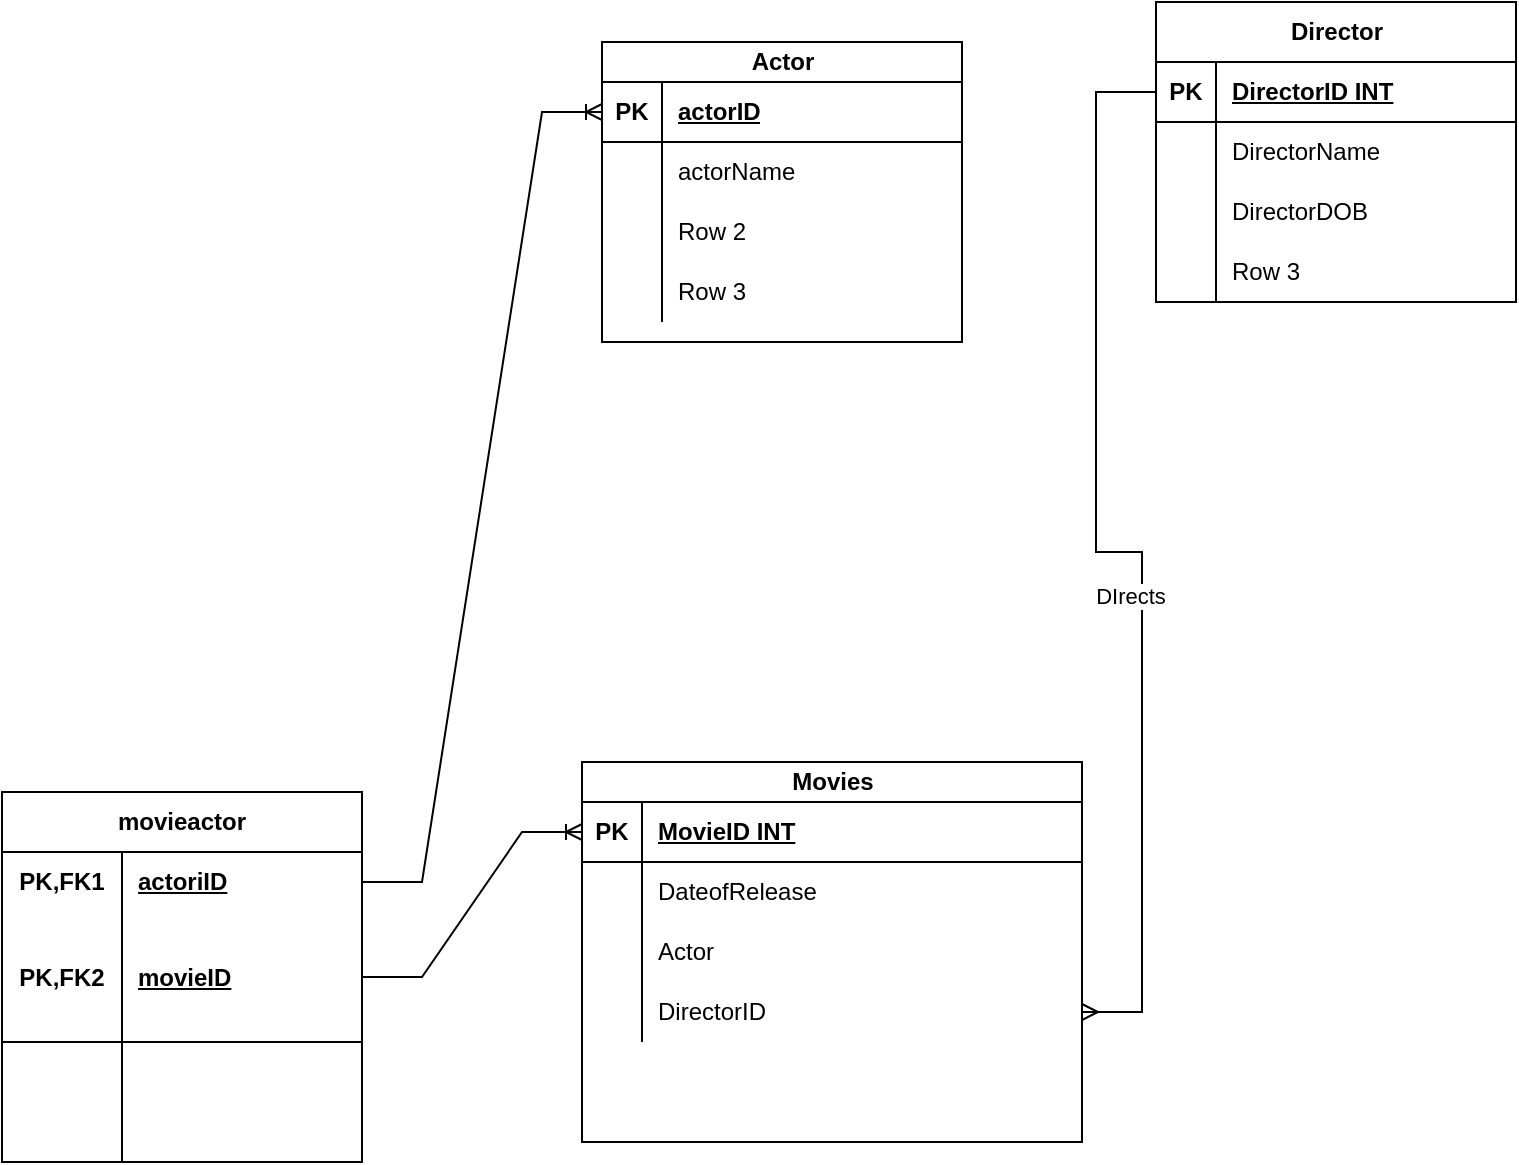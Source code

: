<mxfile version="22.0.2" type="onedrive" pages="2">
  <diagram name="Ex1: Movies, Actors" id="4TbIq9I60b2NFZdS96CP">
    <mxGraphModel grid="1" page="1" gridSize="10" guides="1" tooltips="1" connect="1" arrows="1" fold="1" pageScale="1" pageWidth="827" pageHeight="1169" math="0" shadow="0">
      <root>
        <mxCell id="0" />
        <mxCell id="1" parent="0" />
        <mxCell id="1Q9ODTgJvF1-r6XxjzhH-5" value="Movies" style="shape=table;startSize=20;container=1;collapsible=1;childLayout=tableLayout;fixedRows=1;rowLines=0;fontStyle=1;align=center;resizeLast=1;html=1;" vertex="1" parent="1">
          <mxGeometry x="360" y="460" width="250" height="190" as="geometry" />
        </mxCell>
        <mxCell id="1Q9ODTgJvF1-r6XxjzhH-6" value="" style="shape=tableRow;horizontal=0;startSize=0;swimlaneHead=0;swimlaneBody=0;fillColor=none;collapsible=0;dropTarget=0;points=[[0,0.5],[1,0.5]];portConstraint=eastwest;top=0;left=0;right=0;bottom=1;" vertex="1" parent="1Q9ODTgJvF1-r6XxjzhH-5">
          <mxGeometry y="20" width="250" height="30" as="geometry" />
        </mxCell>
        <mxCell id="1Q9ODTgJvF1-r6XxjzhH-7" value="PK" style="shape=partialRectangle;connectable=0;fillColor=none;top=0;left=0;bottom=0;right=0;fontStyle=1;overflow=hidden;whiteSpace=wrap;html=1;" vertex="1" parent="1Q9ODTgJvF1-r6XxjzhH-6">
          <mxGeometry width="30" height="30" as="geometry">
            <mxRectangle width="30" height="30" as="alternateBounds" />
          </mxGeometry>
        </mxCell>
        <mxCell id="1Q9ODTgJvF1-r6XxjzhH-8" value="MovieID INT" style="shape=partialRectangle;connectable=0;fillColor=none;top=0;left=0;bottom=0;right=0;align=left;spacingLeft=6;fontStyle=5;overflow=hidden;whiteSpace=wrap;html=1;" vertex="1" parent="1Q9ODTgJvF1-r6XxjzhH-6">
          <mxGeometry x="30" width="220" height="30" as="geometry">
            <mxRectangle width="220" height="30" as="alternateBounds" />
          </mxGeometry>
        </mxCell>
        <mxCell id="1Q9ODTgJvF1-r6XxjzhH-9" value="" style="shape=tableRow;horizontal=0;startSize=0;swimlaneHead=0;swimlaneBody=0;fillColor=none;collapsible=0;dropTarget=0;points=[[0,0.5],[1,0.5]];portConstraint=eastwest;top=0;left=0;right=0;bottom=0;" vertex="1" parent="1Q9ODTgJvF1-r6XxjzhH-5">
          <mxGeometry y="50" width="250" height="30" as="geometry" />
        </mxCell>
        <mxCell id="1Q9ODTgJvF1-r6XxjzhH-10" value="" style="shape=partialRectangle;connectable=0;fillColor=none;top=0;left=0;bottom=0;right=0;editable=1;overflow=hidden;whiteSpace=wrap;html=1;" vertex="1" parent="1Q9ODTgJvF1-r6XxjzhH-9">
          <mxGeometry width="30" height="30" as="geometry">
            <mxRectangle width="30" height="30" as="alternateBounds" />
          </mxGeometry>
        </mxCell>
        <mxCell id="1Q9ODTgJvF1-r6XxjzhH-11" value="DateofRelease" style="shape=partialRectangle;connectable=0;fillColor=none;top=0;left=0;bottom=0;right=0;align=left;spacingLeft=6;overflow=hidden;whiteSpace=wrap;html=1;" vertex="1" parent="1Q9ODTgJvF1-r6XxjzhH-9">
          <mxGeometry x="30" width="220" height="30" as="geometry">
            <mxRectangle width="220" height="30" as="alternateBounds" />
          </mxGeometry>
        </mxCell>
        <mxCell id="1Q9ODTgJvF1-r6XxjzhH-12" value="" style="shape=tableRow;horizontal=0;startSize=0;swimlaneHead=0;swimlaneBody=0;fillColor=none;collapsible=0;dropTarget=0;points=[[0,0.5],[1,0.5]];portConstraint=eastwest;top=0;left=0;right=0;bottom=0;" vertex="1" parent="1Q9ODTgJvF1-r6XxjzhH-5">
          <mxGeometry y="80" width="250" height="30" as="geometry" />
        </mxCell>
        <mxCell id="1Q9ODTgJvF1-r6XxjzhH-13" value="" style="shape=partialRectangle;connectable=0;fillColor=none;top=0;left=0;bottom=0;right=0;editable=1;overflow=hidden;whiteSpace=wrap;html=1;" vertex="1" parent="1Q9ODTgJvF1-r6XxjzhH-12">
          <mxGeometry width="30" height="30" as="geometry">
            <mxRectangle width="30" height="30" as="alternateBounds" />
          </mxGeometry>
        </mxCell>
        <mxCell id="1Q9ODTgJvF1-r6XxjzhH-14" value="Actor" style="shape=partialRectangle;connectable=0;fillColor=none;top=0;left=0;bottom=0;right=0;align=left;spacingLeft=6;overflow=hidden;whiteSpace=wrap;html=1;" vertex="1" parent="1Q9ODTgJvF1-r6XxjzhH-12">
          <mxGeometry x="30" width="220" height="30" as="geometry">
            <mxRectangle width="220" height="30" as="alternateBounds" />
          </mxGeometry>
        </mxCell>
        <mxCell id="1Q9ODTgJvF1-r6XxjzhH-15" value="" style="shape=tableRow;horizontal=0;startSize=0;swimlaneHead=0;swimlaneBody=0;fillColor=none;collapsible=0;dropTarget=0;points=[[0,0.5],[1,0.5]];portConstraint=eastwest;top=0;left=0;right=0;bottom=0;" vertex="1" parent="1Q9ODTgJvF1-r6XxjzhH-5">
          <mxGeometry y="110" width="250" height="30" as="geometry" />
        </mxCell>
        <mxCell id="1Q9ODTgJvF1-r6XxjzhH-16" value="" style="shape=partialRectangle;connectable=0;fillColor=none;top=0;left=0;bottom=0;right=0;editable=1;overflow=hidden;whiteSpace=wrap;html=1;" vertex="1" parent="1Q9ODTgJvF1-r6XxjzhH-15">
          <mxGeometry width="30" height="30" as="geometry">
            <mxRectangle width="30" height="30" as="alternateBounds" />
          </mxGeometry>
        </mxCell>
        <mxCell id="1Q9ODTgJvF1-r6XxjzhH-17" value="DirectorID&lt;br&gt;" style="shape=partialRectangle;connectable=0;fillColor=none;top=0;left=0;bottom=0;right=0;align=left;spacingLeft=6;overflow=hidden;whiteSpace=wrap;html=1;" vertex="1" parent="1Q9ODTgJvF1-r6XxjzhH-15">
          <mxGeometry x="30" width="220" height="30" as="geometry">
            <mxRectangle width="220" height="30" as="alternateBounds" />
          </mxGeometry>
        </mxCell>
        <mxCell id="1Q9ODTgJvF1-r6XxjzhH-18" value="Director" style="shape=table;startSize=30;container=1;collapsible=1;childLayout=tableLayout;fixedRows=1;rowLines=0;fontStyle=1;align=center;resizeLast=1;html=1;" vertex="1" parent="1">
          <mxGeometry x="647" y="80" width="180" height="150" as="geometry" />
        </mxCell>
        <mxCell id="1Q9ODTgJvF1-r6XxjzhH-19" value="" style="shape=tableRow;horizontal=0;startSize=0;swimlaneHead=0;swimlaneBody=0;fillColor=none;collapsible=0;dropTarget=0;points=[[0,0.5],[1,0.5]];portConstraint=eastwest;top=0;left=0;right=0;bottom=1;" vertex="1" parent="1Q9ODTgJvF1-r6XxjzhH-18">
          <mxGeometry y="30" width="180" height="30" as="geometry" />
        </mxCell>
        <mxCell id="1Q9ODTgJvF1-r6XxjzhH-20" value="PK" style="shape=partialRectangle;connectable=0;fillColor=none;top=0;left=0;bottom=0;right=0;fontStyle=1;overflow=hidden;whiteSpace=wrap;html=1;" vertex="1" parent="1Q9ODTgJvF1-r6XxjzhH-19">
          <mxGeometry width="30" height="30" as="geometry">
            <mxRectangle width="30" height="30" as="alternateBounds" />
          </mxGeometry>
        </mxCell>
        <mxCell id="1Q9ODTgJvF1-r6XxjzhH-21" value="DirectorID INT" style="shape=partialRectangle;connectable=0;fillColor=none;top=0;left=0;bottom=0;right=0;align=left;spacingLeft=6;fontStyle=5;overflow=hidden;whiteSpace=wrap;html=1;" vertex="1" parent="1Q9ODTgJvF1-r6XxjzhH-19">
          <mxGeometry x="30" width="150" height="30" as="geometry">
            <mxRectangle width="150" height="30" as="alternateBounds" />
          </mxGeometry>
        </mxCell>
        <mxCell id="1Q9ODTgJvF1-r6XxjzhH-22" value="" style="shape=tableRow;horizontal=0;startSize=0;swimlaneHead=0;swimlaneBody=0;fillColor=none;collapsible=0;dropTarget=0;points=[[0,0.5],[1,0.5]];portConstraint=eastwest;top=0;left=0;right=0;bottom=0;" vertex="1" parent="1Q9ODTgJvF1-r6XxjzhH-18">
          <mxGeometry y="60" width="180" height="30" as="geometry" />
        </mxCell>
        <mxCell id="1Q9ODTgJvF1-r6XxjzhH-23" value="" style="shape=partialRectangle;connectable=0;fillColor=none;top=0;left=0;bottom=0;right=0;editable=1;overflow=hidden;whiteSpace=wrap;html=1;" vertex="1" parent="1Q9ODTgJvF1-r6XxjzhH-22">
          <mxGeometry width="30" height="30" as="geometry">
            <mxRectangle width="30" height="30" as="alternateBounds" />
          </mxGeometry>
        </mxCell>
        <mxCell id="1Q9ODTgJvF1-r6XxjzhH-24" value="DirectorName&lt;span style=&quot;white-space: pre;&quot;&gt;&#x9;&lt;/span&gt;" style="shape=partialRectangle;connectable=0;fillColor=none;top=0;left=0;bottom=0;right=0;align=left;spacingLeft=6;overflow=hidden;whiteSpace=wrap;html=1;" vertex="1" parent="1Q9ODTgJvF1-r6XxjzhH-22">
          <mxGeometry x="30" width="150" height="30" as="geometry">
            <mxRectangle width="150" height="30" as="alternateBounds" />
          </mxGeometry>
        </mxCell>
        <mxCell id="1Q9ODTgJvF1-r6XxjzhH-25" value="" style="shape=tableRow;horizontal=0;startSize=0;swimlaneHead=0;swimlaneBody=0;fillColor=none;collapsible=0;dropTarget=0;points=[[0,0.5],[1,0.5]];portConstraint=eastwest;top=0;left=0;right=0;bottom=0;" vertex="1" parent="1Q9ODTgJvF1-r6XxjzhH-18">
          <mxGeometry y="90" width="180" height="30" as="geometry" />
        </mxCell>
        <mxCell id="1Q9ODTgJvF1-r6XxjzhH-26" value="" style="shape=partialRectangle;connectable=0;fillColor=none;top=0;left=0;bottom=0;right=0;editable=1;overflow=hidden;whiteSpace=wrap;html=1;" vertex="1" parent="1Q9ODTgJvF1-r6XxjzhH-25">
          <mxGeometry width="30" height="30" as="geometry">
            <mxRectangle width="30" height="30" as="alternateBounds" />
          </mxGeometry>
        </mxCell>
        <mxCell id="1Q9ODTgJvF1-r6XxjzhH-27" value="DirectorDOB&lt;span style=&quot;white-space: pre;&quot;&gt;&#x9;&lt;/span&gt;" style="shape=partialRectangle;connectable=0;fillColor=none;top=0;left=0;bottom=0;right=0;align=left;spacingLeft=6;overflow=hidden;whiteSpace=wrap;html=1;" vertex="1" parent="1Q9ODTgJvF1-r6XxjzhH-25">
          <mxGeometry x="30" width="150" height="30" as="geometry">
            <mxRectangle width="150" height="30" as="alternateBounds" />
          </mxGeometry>
        </mxCell>
        <mxCell id="1Q9ODTgJvF1-r6XxjzhH-28" value="" style="shape=tableRow;horizontal=0;startSize=0;swimlaneHead=0;swimlaneBody=0;fillColor=none;collapsible=0;dropTarget=0;points=[[0,0.5],[1,0.5]];portConstraint=eastwest;top=0;left=0;right=0;bottom=0;" vertex="1" parent="1Q9ODTgJvF1-r6XxjzhH-18">
          <mxGeometry y="120" width="180" height="30" as="geometry" />
        </mxCell>
        <mxCell id="1Q9ODTgJvF1-r6XxjzhH-29" value="" style="shape=partialRectangle;connectable=0;fillColor=none;top=0;left=0;bottom=0;right=0;editable=1;overflow=hidden;whiteSpace=wrap;html=1;" vertex="1" parent="1Q9ODTgJvF1-r6XxjzhH-28">
          <mxGeometry width="30" height="30" as="geometry">
            <mxRectangle width="30" height="30" as="alternateBounds" />
          </mxGeometry>
        </mxCell>
        <mxCell id="1Q9ODTgJvF1-r6XxjzhH-30" value="Row 3" style="shape=partialRectangle;connectable=0;fillColor=none;top=0;left=0;bottom=0;right=0;align=left;spacingLeft=6;overflow=hidden;whiteSpace=wrap;html=1;" vertex="1" parent="1Q9ODTgJvF1-r6XxjzhH-28">
          <mxGeometry x="30" width="150" height="30" as="geometry">
            <mxRectangle width="150" height="30" as="alternateBounds" />
          </mxGeometry>
        </mxCell>
        <mxCell id="1Q9ODTgJvF1-r6XxjzhH-34" value="Actor" style="shape=table;startSize=20;container=1;collapsible=1;childLayout=tableLayout;fixedRows=1;rowLines=0;fontStyle=1;align=center;resizeLast=1;html=1;" vertex="1" parent="1">
          <mxGeometry x="370" y="100" width="180" height="150" as="geometry" />
        </mxCell>
        <mxCell id="1Q9ODTgJvF1-r6XxjzhH-35" value="" style="shape=tableRow;horizontal=0;startSize=0;swimlaneHead=0;swimlaneBody=0;fillColor=none;collapsible=0;dropTarget=0;points=[[0,0.5],[1,0.5]];portConstraint=eastwest;top=0;left=0;right=0;bottom=1;" vertex="1" parent="1Q9ODTgJvF1-r6XxjzhH-34">
          <mxGeometry y="20" width="180" height="30" as="geometry" />
        </mxCell>
        <mxCell id="1Q9ODTgJvF1-r6XxjzhH-36" value="PK" style="shape=partialRectangle;connectable=0;fillColor=none;top=0;left=0;bottom=0;right=0;fontStyle=1;overflow=hidden;whiteSpace=wrap;html=1;" vertex="1" parent="1Q9ODTgJvF1-r6XxjzhH-35">
          <mxGeometry width="30" height="30" as="geometry">
            <mxRectangle width="30" height="30" as="alternateBounds" />
          </mxGeometry>
        </mxCell>
        <mxCell id="1Q9ODTgJvF1-r6XxjzhH-37" value="actorID" style="shape=partialRectangle;connectable=0;fillColor=none;top=0;left=0;bottom=0;right=0;align=left;spacingLeft=6;fontStyle=5;overflow=hidden;whiteSpace=wrap;html=1;" vertex="1" parent="1Q9ODTgJvF1-r6XxjzhH-35">
          <mxGeometry x="30" width="150" height="30" as="geometry">
            <mxRectangle width="150" height="30" as="alternateBounds" />
          </mxGeometry>
        </mxCell>
        <mxCell id="1Q9ODTgJvF1-r6XxjzhH-38" value="" style="shape=tableRow;horizontal=0;startSize=0;swimlaneHead=0;swimlaneBody=0;fillColor=none;collapsible=0;dropTarget=0;points=[[0,0.5],[1,0.5]];portConstraint=eastwest;top=0;left=0;right=0;bottom=0;" vertex="1" parent="1Q9ODTgJvF1-r6XxjzhH-34">
          <mxGeometry y="50" width="180" height="30" as="geometry" />
        </mxCell>
        <mxCell id="1Q9ODTgJvF1-r6XxjzhH-39" value="" style="shape=partialRectangle;connectable=0;fillColor=none;top=0;left=0;bottom=0;right=0;editable=1;overflow=hidden;whiteSpace=wrap;html=1;" vertex="1" parent="1Q9ODTgJvF1-r6XxjzhH-38">
          <mxGeometry width="30" height="30" as="geometry">
            <mxRectangle width="30" height="30" as="alternateBounds" />
          </mxGeometry>
        </mxCell>
        <mxCell id="1Q9ODTgJvF1-r6XxjzhH-40" value="actorName" style="shape=partialRectangle;connectable=0;fillColor=none;top=0;left=0;bottom=0;right=0;align=left;spacingLeft=6;overflow=hidden;whiteSpace=wrap;html=1;" vertex="1" parent="1Q9ODTgJvF1-r6XxjzhH-38">
          <mxGeometry x="30" width="150" height="30" as="geometry">
            <mxRectangle width="150" height="30" as="alternateBounds" />
          </mxGeometry>
        </mxCell>
        <mxCell id="1Q9ODTgJvF1-r6XxjzhH-41" value="" style="shape=tableRow;horizontal=0;startSize=0;swimlaneHead=0;swimlaneBody=0;fillColor=none;collapsible=0;dropTarget=0;points=[[0,0.5],[1,0.5]];portConstraint=eastwest;top=0;left=0;right=0;bottom=0;" vertex="1" parent="1Q9ODTgJvF1-r6XxjzhH-34">
          <mxGeometry y="80" width="180" height="30" as="geometry" />
        </mxCell>
        <mxCell id="1Q9ODTgJvF1-r6XxjzhH-42" value="" style="shape=partialRectangle;connectable=0;fillColor=none;top=0;left=0;bottom=0;right=0;editable=1;overflow=hidden;whiteSpace=wrap;html=1;" vertex="1" parent="1Q9ODTgJvF1-r6XxjzhH-41">
          <mxGeometry width="30" height="30" as="geometry">
            <mxRectangle width="30" height="30" as="alternateBounds" />
          </mxGeometry>
        </mxCell>
        <mxCell id="1Q9ODTgJvF1-r6XxjzhH-43" value="Row 2" style="shape=partialRectangle;connectable=0;fillColor=none;top=0;left=0;bottom=0;right=0;align=left;spacingLeft=6;overflow=hidden;whiteSpace=wrap;html=1;" vertex="1" parent="1Q9ODTgJvF1-r6XxjzhH-41">
          <mxGeometry x="30" width="150" height="30" as="geometry">
            <mxRectangle width="150" height="30" as="alternateBounds" />
          </mxGeometry>
        </mxCell>
        <mxCell id="1Q9ODTgJvF1-r6XxjzhH-44" value="" style="shape=tableRow;horizontal=0;startSize=0;swimlaneHead=0;swimlaneBody=0;fillColor=none;collapsible=0;dropTarget=0;points=[[0,0.5],[1,0.5]];portConstraint=eastwest;top=0;left=0;right=0;bottom=0;" vertex="1" parent="1Q9ODTgJvF1-r6XxjzhH-34">
          <mxGeometry y="110" width="180" height="30" as="geometry" />
        </mxCell>
        <mxCell id="1Q9ODTgJvF1-r6XxjzhH-45" value="" style="shape=partialRectangle;connectable=0;fillColor=none;top=0;left=0;bottom=0;right=0;editable=1;overflow=hidden;whiteSpace=wrap;html=1;" vertex="1" parent="1Q9ODTgJvF1-r6XxjzhH-44">
          <mxGeometry width="30" height="30" as="geometry">
            <mxRectangle width="30" height="30" as="alternateBounds" />
          </mxGeometry>
        </mxCell>
        <mxCell id="1Q9ODTgJvF1-r6XxjzhH-46" value="Row 3" style="shape=partialRectangle;connectable=0;fillColor=none;top=0;left=0;bottom=0;right=0;align=left;spacingLeft=6;overflow=hidden;whiteSpace=wrap;html=1;" vertex="1" parent="1Q9ODTgJvF1-r6XxjzhH-44">
          <mxGeometry x="30" width="150" height="30" as="geometry">
            <mxRectangle width="150" height="30" as="alternateBounds" />
          </mxGeometry>
        </mxCell>
        <mxCell id="1Q9ODTgJvF1-r6XxjzhH-47" value="movieactor" style="shape=table;startSize=30;container=1;collapsible=1;childLayout=tableLayout;fixedRows=1;rowLines=0;fontStyle=1;align=center;resizeLast=1;html=1;whiteSpace=wrap;" vertex="1" parent="1">
          <mxGeometry x="70" y="475" width="180" height="185" as="geometry" />
        </mxCell>
        <mxCell id="1Q9ODTgJvF1-r6XxjzhH-48" value="" style="shape=tableRow;horizontal=0;startSize=0;swimlaneHead=0;swimlaneBody=0;fillColor=none;collapsible=0;dropTarget=0;points=[[0,0.5],[1,0.5]];portConstraint=eastwest;top=0;left=0;right=0;bottom=0;html=1;" vertex="1" parent="1Q9ODTgJvF1-r6XxjzhH-47">
          <mxGeometry y="30" width="180" height="30" as="geometry" />
        </mxCell>
        <mxCell id="1Q9ODTgJvF1-r6XxjzhH-49" value="PK,FK1" style="shape=partialRectangle;connectable=0;fillColor=none;top=0;left=0;bottom=0;right=0;fontStyle=1;overflow=hidden;html=1;whiteSpace=wrap;" vertex="1" parent="1Q9ODTgJvF1-r6XxjzhH-48">
          <mxGeometry width="60" height="30" as="geometry">
            <mxRectangle width="60" height="30" as="alternateBounds" />
          </mxGeometry>
        </mxCell>
        <mxCell id="1Q9ODTgJvF1-r6XxjzhH-50" value="actoriID" style="shape=partialRectangle;connectable=0;fillColor=none;top=0;left=0;bottom=0;right=0;align=left;spacingLeft=6;fontStyle=5;overflow=hidden;html=1;whiteSpace=wrap;" vertex="1" parent="1Q9ODTgJvF1-r6XxjzhH-48">
          <mxGeometry x="60" width="120" height="30" as="geometry">
            <mxRectangle width="120" height="30" as="alternateBounds" />
          </mxGeometry>
        </mxCell>
        <mxCell id="1Q9ODTgJvF1-r6XxjzhH-51" value="" style="shape=tableRow;horizontal=0;startSize=0;swimlaneHead=0;swimlaneBody=0;fillColor=none;collapsible=0;dropTarget=0;points=[[0,0.5],[1,0.5]];portConstraint=eastwest;top=0;left=0;right=0;bottom=1;html=1;" vertex="1" parent="1Q9ODTgJvF1-r6XxjzhH-47">
          <mxGeometry y="60" width="180" height="65" as="geometry" />
        </mxCell>
        <mxCell id="1Q9ODTgJvF1-r6XxjzhH-52" value="PK,FK2" style="shape=partialRectangle;connectable=0;fillColor=none;top=0;left=0;bottom=0;right=0;fontStyle=1;overflow=hidden;html=1;whiteSpace=wrap;" vertex="1" parent="1Q9ODTgJvF1-r6XxjzhH-51">
          <mxGeometry width="60" height="65" as="geometry">
            <mxRectangle width="60" height="65" as="alternateBounds" />
          </mxGeometry>
        </mxCell>
        <mxCell id="1Q9ODTgJvF1-r6XxjzhH-53" value="movieID" style="shape=partialRectangle;connectable=0;fillColor=none;top=0;left=0;bottom=0;right=0;align=left;spacingLeft=6;fontStyle=5;overflow=hidden;html=1;whiteSpace=wrap;" vertex="1" parent="1Q9ODTgJvF1-r6XxjzhH-51">
          <mxGeometry x="60" width="120" height="65" as="geometry">
            <mxRectangle width="120" height="65" as="alternateBounds" />
          </mxGeometry>
        </mxCell>
        <mxCell id="1Q9ODTgJvF1-r6XxjzhH-54" value="" style="shape=tableRow;horizontal=0;startSize=0;swimlaneHead=0;swimlaneBody=0;fillColor=none;collapsible=0;dropTarget=0;points=[[0,0.5],[1,0.5]];portConstraint=eastwest;top=0;left=0;right=0;bottom=0;html=1;" vertex="1" parent="1Q9ODTgJvF1-r6XxjzhH-47">
          <mxGeometry y="125" width="180" height="30" as="geometry" />
        </mxCell>
        <mxCell id="1Q9ODTgJvF1-r6XxjzhH-55" value="" style="shape=partialRectangle;connectable=0;fillColor=none;top=0;left=0;bottom=0;right=0;editable=1;overflow=hidden;html=1;whiteSpace=wrap;" vertex="1" parent="1Q9ODTgJvF1-r6XxjzhH-54">
          <mxGeometry width="60" height="30" as="geometry">
            <mxRectangle width="60" height="30" as="alternateBounds" />
          </mxGeometry>
        </mxCell>
        <mxCell id="1Q9ODTgJvF1-r6XxjzhH-56" value="" style="shape=partialRectangle;connectable=0;fillColor=none;top=0;left=0;bottom=0;right=0;align=left;spacingLeft=6;overflow=hidden;html=1;whiteSpace=wrap;" vertex="1" parent="1Q9ODTgJvF1-r6XxjzhH-54">
          <mxGeometry x="60" width="120" height="30" as="geometry">
            <mxRectangle width="120" height="30" as="alternateBounds" />
          </mxGeometry>
        </mxCell>
        <mxCell id="1Q9ODTgJvF1-r6XxjzhH-57" value="" style="shape=tableRow;horizontal=0;startSize=0;swimlaneHead=0;swimlaneBody=0;fillColor=none;collapsible=0;dropTarget=0;points=[[0,0.5],[1,0.5]];portConstraint=eastwest;top=0;left=0;right=0;bottom=0;html=1;" vertex="1" parent="1Q9ODTgJvF1-r6XxjzhH-47">
          <mxGeometry y="155" width="180" height="30" as="geometry" />
        </mxCell>
        <mxCell id="1Q9ODTgJvF1-r6XxjzhH-58" value="" style="shape=partialRectangle;connectable=0;fillColor=none;top=0;left=0;bottom=0;right=0;editable=1;overflow=hidden;html=1;whiteSpace=wrap;" vertex="1" parent="1Q9ODTgJvF1-r6XxjzhH-57">
          <mxGeometry width="60" height="30" as="geometry">
            <mxRectangle width="60" height="30" as="alternateBounds" />
          </mxGeometry>
        </mxCell>
        <mxCell id="1Q9ODTgJvF1-r6XxjzhH-59" value="" style="shape=partialRectangle;connectable=0;fillColor=none;top=0;left=0;bottom=0;right=0;align=left;spacingLeft=6;overflow=hidden;html=1;whiteSpace=wrap;" vertex="1" parent="1Q9ODTgJvF1-r6XxjzhH-57">
          <mxGeometry x="60" width="120" height="30" as="geometry">
            <mxRectangle width="120" height="30" as="alternateBounds" />
          </mxGeometry>
        </mxCell>
        <mxCell id="1Q9ODTgJvF1-r6XxjzhH-60" value="" style="edgeStyle=entityRelationEdgeStyle;fontSize=12;html=1;endArrow=ERoneToMany;rounded=0;" edge="1" parent="1" source="1Q9ODTgJvF1-r6XxjzhH-51" target="1Q9ODTgJvF1-r6XxjzhH-6">
          <mxGeometry width="100" height="100" relative="1" as="geometry">
            <mxPoint x="210" y="460" as="sourcePoint" />
            <mxPoint x="320" y="380" as="targetPoint" />
          </mxGeometry>
        </mxCell>
        <mxCell id="1Q9ODTgJvF1-r6XxjzhH-61" value="" style="edgeStyle=entityRelationEdgeStyle;fontSize=12;html=1;endArrow=ERoneToMany;rounded=0;" edge="1" parent="1" source="1Q9ODTgJvF1-r6XxjzhH-48" target="1Q9ODTgJvF1-r6XxjzhH-35">
          <mxGeometry width="100" height="100" relative="1" as="geometry">
            <mxPoint x="250" y="584" as="sourcePoint" />
            <mxPoint x="350" y="484" as="targetPoint" />
            <Array as="points">
              <mxPoint x="340" y="634" />
            </Array>
          </mxGeometry>
        </mxCell>
        <mxCell id="1Q9ODTgJvF1-r6XxjzhH-32" value="" style="edgeStyle=entityRelationEdgeStyle;fontSize=12;html=1;endArrow=ERmany;rounded=0;exitX=0;exitY=0.5;exitDx=0;exitDy=0;" edge="1" parent="1" source="1Q9ODTgJvF1-r6XxjzhH-19" target="1Q9ODTgJvF1-r6XxjzhH-15">
          <mxGeometry width="100" height="100" relative="1" as="geometry">
            <mxPoint x="370" y="90" as="sourcePoint" />
            <mxPoint x="370" y="250" as="targetPoint" />
          </mxGeometry>
        </mxCell>
        <mxCell id="1Q9ODTgJvF1-r6XxjzhH-33" value="DIrects" style="edgeLabel;html=1;align=center;verticalAlign=middle;resizable=0;points=[];" vertex="1" connectable="0" parent="1Q9ODTgJvF1-r6XxjzhH-32">
          <mxGeometry x="0.066" y="-2" relative="1" as="geometry">
            <mxPoint x="-4" y="15" as="offset" />
          </mxGeometry>
        </mxCell>
      </root>
    </mxGraphModel>
  </diagram>
  <diagram id="Neyq5ANSODy_6fbd9uh4" name="Page-2">
    <mxGraphModel grid="1" page="1" gridSize="10" guides="1" tooltips="1" connect="1" arrows="1" fold="1" pageScale="1" pageWidth="827" pageHeight="1169" math="0" shadow="0">
      <root>
        <mxCell id="0" />
        <mxCell id="1" parent="0" />
        <mxCell id="RnJh6YZymrBcAAP4hczx-2" value="Courses" style="shape=table;startSize=30;container=1;collapsible=1;childLayout=tableLayout;fixedRows=1;rowLines=0;fontStyle=1;align=center;resizeLast=1;html=1;" vertex="1" parent="1">
          <mxGeometry y="20" width="180" height="150" as="geometry" />
        </mxCell>
        <mxCell id="RnJh6YZymrBcAAP4hczx-3" value="" style="shape=tableRow;horizontal=0;startSize=0;swimlaneHead=0;swimlaneBody=0;fillColor=none;collapsible=0;dropTarget=0;points=[[0,0.5],[1,0.5]];portConstraint=eastwest;top=0;left=0;right=0;bottom=1;" vertex="1" parent="RnJh6YZymrBcAAP4hczx-2">
          <mxGeometry y="30" width="180" height="30" as="geometry" />
        </mxCell>
        <mxCell id="RnJh6YZymrBcAAP4hczx-4" value="PK" style="shape=partialRectangle;connectable=0;fillColor=none;top=0;left=0;bottom=0;right=0;fontStyle=1;overflow=hidden;whiteSpace=wrap;html=1;" vertex="1" parent="RnJh6YZymrBcAAP4hczx-3">
          <mxGeometry width="30" height="30" as="geometry">
            <mxRectangle width="30" height="30" as="alternateBounds" />
          </mxGeometry>
        </mxCell>
        <mxCell id="RnJh6YZymrBcAAP4hczx-5" value="CourseID" style="shape=partialRectangle;connectable=0;fillColor=none;top=0;left=0;bottom=0;right=0;align=left;spacingLeft=6;fontStyle=5;overflow=hidden;whiteSpace=wrap;html=1;" vertex="1" parent="RnJh6YZymrBcAAP4hczx-3">
          <mxGeometry x="30" width="150" height="30" as="geometry">
            <mxRectangle width="150" height="30" as="alternateBounds" />
          </mxGeometry>
        </mxCell>
        <mxCell id="RnJh6YZymrBcAAP4hczx-6" value="" style="shape=tableRow;horizontal=0;startSize=0;swimlaneHead=0;swimlaneBody=0;fillColor=none;collapsible=0;dropTarget=0;points=[[0,0.5],[1,0.5]];portConstraint=eastwest;top=0;left=0;right=0;bottom=0;" vertex="1" parent="RnJh6YZymrBcAAP4hczx-2">
          <mxGeometry y="60" width="180" height="30" as="geometry" />
        </mxCell>
        <mxCell id="RnJh6YZymrBcAAP4hczx-7" value="" style="shape=partialRectangle;connectable=0;fillColor=none;top=0;left=0;bottom=0;right=0;editable=1;overflow=hidden;whiteSpace=wrap;html=1;" vertex="1" parent="RnJh6YZymrBcAAP4hczx-6">
          <mxGeometry width="30" height="30" as="geometry">
            <mxRectangle width="30" height="30" as="alternateBounds" />
          </mxGeometry>
        </mxCell>
        <mxCell id="RnJh6YZymrBcAAP4hczx-8" value="studentID" style="shape=partialRectangle;connectable=0;fillColor=none;top=0;left=0;bottom=0;right=0;align=left;spacingLeft=6;overflow=hidden;whiteSpace=wrap;html=1;" vertex="1" parent="RnJh6YZymrBcAAP4hczx-6">
          <mxGeometry x="30" width="150" height="30" as="geometry">
            <mxRectangle width="150" height="30" as="alternateBounds" />
          </mxGeometry>
        </mxCell>
        <mxCell id="RnJh6YZymrBcAAP4hczx-9" value="" style="shape=tableRow;horizontal=0;startSize=0;swimlaneHead=0;swimlaneBody=0;fillColor=none;collapsible=0;dropTarget=0;points=[[0,0.5],[1,0.5]];portConstraint=eastwest;top=0;left=0;right=0;bottom=0;" vertex="1" parent="RnJh6YZymrBcAAP4hczx-2">
          <mxGeometry y="90" width="180" height="30" as="geometry" />
        </mxCell>
        <mxCell id="RnJh6YZymrBcAAP4hczx-10" value="" style="shape=partialRectangle;connectable=0;fillColor=none;top=0;left=0;bottom=0;right=0;editable=1;overflow=hidden;whiteSpace=wrap;html=1;" vertex="1" parent="RnJh6YZymrBcAAP4hczx-9">
          <mxGeometry width="30" height="30" as="geometry">
            <mxRectangle width="30" height="30" as="alternateBounds" />
          </mxGeometry>
        </mxCell>
        <mxCell id="RnJh6YZymrBcAAP4hczx-11" value="AddressID" style="shape=partialRectangle;connectable=0;fillColor=none;top=0;left=0;bottom=0;right=0;align=left;spacingLeft=6;overflow=hidden;whiteSpace=wrap;html=1;" vertex="1" parent="RnJh6YZymrBcAAP4hczx-9">
          <mxGeometry x="30" width="150" height="30" as="geometry">
            <mxRectangle width="150" height="30" as="alternateBounds" />
          </mxGeometry>
        </mxCell>
        <mxCell id="RnJh6YZymrBcAAP4hczx-12" value="" style="shape=tableRow;horizontal=0;startSize=0;swimlaneHead=0;swimlaneBody=0;fillColor=none;collapsible=0;dropTarget=0;points=[[0,0.5],[1,0.5]];portConstraint=eastwest;top=0;left=0;right=0;bottom=0;" vertex="1" parent="RnJh6YZymrBcAAP4hczx-2">
          <mxGeometry y="120" width="180" height="30" as="geometry" />
        </mxCell>
        <mxCell id="RnJh6YZymrBcAAP4hczx-13" value="" style="shape=partialRectangle;connectable=0;fillColor=none;top=0;left=0;bottom=0;right=0;editable=1;overflow=hidden;whiteSpace=wrap;html=1;" vertex="1" parent="RnJh6YZymrBcAAP4hczx-12">
          <mxGeometry width="30" height="30" as="geometry">
            <mxRectangle width="30" height="30" as="alternateBounds" />
          </mxGeometry>
        </mxCell>
        <mxCell id="RnJh6YZymrBcAAP4hczx-14" value="Row 3" style="shape=partialRectangle;connectable=0;fillColor=none;top=0;left=0;bottom=0;right=0;align=left;spacingLeft=6;overflow=hidden;whiteSpace=wrap;html=1;" vertex="1" parent="RnJh6YZymrBcAAP4hczx-12">
          <mxGeometry x="30" width="150" height="30" as="geometry">
            <mxRectangle width="150" height="30" as="alternateBounds" />
          </mxGeometry>
        </mxCell>
        <mxCell id="RnJh6YZymrBcAAP4hczx-15" value="Students" style="shape=table;startSize=30;container=1;collapsible=1;childLayout=tableLayout;fixedRows=1;rowLines=0;fontStyle=1;align=center;resizeLast=1;html=1;" vertex="1" parent="1">
          <mxGeometry y="220" width="180" height="210" as="geometry" />
        </mxCell>
        <mxCell id="RnJh6YZymrBcAAP4hczx-16" value="" style="shape=tableRow;horizontal=0;startSize=0;swimlaneHead=0;swimlaneBody=0;fillColor=none;collapsible=0;dropTarget=0;points=[[0,0.5],[1,0.5]];portConstraint=eastwest;top=0;left=0;right=0;bottom=1;" vertex="1" parent="RnJh6YZymrBcAAP4hczx-15">
          <mxGeometry y="30" width="180" height="30" as="geometry" />
        </mxCell>
        <mxCell id="RnJh6YZymrBcAAP4hczx-17" value="PK" style="shape=partialRectangle;connectable=0;fillColor=none;top=0;left=0;bottom=0;right=0;fontStyle=1;overflow=hidden;whiteSpace=wrap;html=1;" vertex="1" parent="RnJh6YZymrBcAAP4hczx-16">
          <mxGeometry width="30" height="30" as="geometry">
            <mxRectangle width="30" height="30" as="alternateBounds" />
          </mxGeometry>
        </mxCell>
        <mxCell id="RnJh6YZymrBcAAP4hczx-18" value="StudentID" style="shape=partialRectangle;connectable=0;fillColor=none;top=0;left=0;bottom=0;right=0;align=left;spacingLeft=6;fontStyle=5;overflow=hidden;whiteSpace=wrap;html=1;" vertex="1" parent="RnJh6YZymrBcAAP4hczx-16">
          <mxGeometry x="30" width="150" height="30" as="geometry">
            <mxRectangle width="150" height="30" as="alternateBounds" />
          </mxGeometry>
        </mxCell>
        <mxCell id="RnJh6YZymrBcAAP4hczx-19" value="" style="shape=tableRow;horizontal=0;startSize=0;swimlaneHead=0;swimlaneBody=0;fillColor=none;collapsible=0;dropTarget=0;points=[[0,0.5],[1,0.5]];portConstraint=eastwest;top=0;left=0;right=0;bottom=0;" vertex="1" parent="RnJh6YZymrBcAAP4hczx-15">
          <mxGeometry y="60" width="180" height="30" as="geometry" />
        </mxCell>
        <mxCell id="RnJh6YZymrBcAAP4hczx-20" value="" style="shape=partialRectangle;connectable=0;fillColor=none;top=0;left=0;bottom=0;right=0;editable=1;overflow=hidden;whiteSpace=wrap;html=1;" vertex="1" parent="RnJh6YZymrBcAAP4hczx-19">
          <mxGeometry width="30" height="30" as="geometry">
            <mxRectangle width="30" height="30" as="alternateBounds" />
          </mxGeometry>
        </mxCell>
        <mxCell id="RnJh6YZymrBcAAP4hczx-21" value="CourseID" style="shape=partialRectangle;connectable=0;fillColor=none;top=0;left=0;bottom=0;right=0;align=left;spacingLeft=6;overflow=hidden;whiteSpace=wrap;html=1;" vertex="1" parent="RnJh6YZymrBcAAP4hczx-19">
          <mxGeometry x="30" width="150" height="30" as="geometry">
            <mxRectangle width="150" height="30" as="alternateBounds" />
          </mxGeometry>
        </mxCell>
        <mxCell id="nnWS0tDF3oOPqQTzfrbG-3" value="" style="shape=tableRow;horizontal=0;startSize=0;swimlaneHead=0;swimlaneBody=0;fillColor=none;collapsible=0;dropTarget=0;points=[[0,0.5],[1,0.5]];portConstraint=eastwest;top=0;left=0;right=0;bottom=0;" vertex="1" parent="RnJh6YZymrBcAAP4hczx-15">
          <mxGeometry y="90" width="180" height="30" as="geometry" />
        </mxCell>
        <mxCell id="nnWS0tDF3oOPqQTzfrbG-4" value="FK" style="shape=partialRectangle;connectable=0;fillColor=none;top=0;left=0;bottom=0;right=0;fontStyle=0;overflow=hidden;whiteSpace=wrap;html=1;" vertex="1" parent="nnWS0tDF3oOPqQTzfrbG-3">
          <mxGeometry width="30" height="30" as="geometry">
            <mxRectangle width="30" height="30" as="alternateBounds" />
          </mxGeometry>
        </mxCell>
        <mxCell id="nnWS0tDF3oOPqQTzfrbG-5" value="UniqueID" style="shape=partialRectangle;connectable=0;fillColor=none;top=0;left=0;bottom=0;right=0;align=left;spacingLeft=6;fontStyle=0;overflow=hidden;whiteSpace=wrap;html=1;" vertex="1" parent="nnWS0tDF3oOPqQTzfrbG-3">
          <mxGeometry x="30" width="150" height="30" as="geometry">
            <mxRectangle width="150" height="30" as="alternateBounds" />
          </mxGeometry>
        </mxCell>
        <mxCell id="RnJh6YZymrBcAAP4hczx-22" value="" style="shape=tableRow;horizontal=0;startSize=0;swimlaneHead=0;swimlaneBody=0;fillColor=none;collapsible=0;dropTarget=0;points=[[0,0.5],[1,0.5]];portConstraint=eastwest;top=0;left=0;right=0;bottom=0;" vertex="1" parent="RnJh6YZymrBcAAP4hczx-15">
          <mxGeometry y="120" width="180" height="30" as="geometry" />
        </mxCell>
        <mxCell id="RnJh6YZymrBcAAP4hczx-23" value="" style="shape=partialRectangle;connectable=0;fillColor=none;top=0;left=0;bottom=0;right=0;editable=1;overflow=hidden;whiteSpace=wrap;html=1;" vertex="1" parent="RnJh6YZymrBcAAP4hczx-22">
          <mxGeometry width="30" height="30" as="geometry">
            <mxRectangle width="30" height="30" as="alternateBounds" />
          </mxGeometry>
        </mxCell>
        <mxCell id="RnJh6YZymrBcAAP4hczx-24" value="PostCode" style="shape=partialRectangle;connectable=0;fillColor=none;top=0;left=0;bottom=0;right=0;align=left;spacingLeft=6;overflow=hidden;whiteSpace=wrap;html=1;" vertex="1" parent="RnJh6YZymrBcAAP4hczx-22">
          <mxGeometry x="30" width="150" height="30" as="geometry">
            <mxRectangle width="150" height="30" as="alternateBounds" />
          </mxGeometry>
        </mxCell>
        <mxCell id="RnJh6YZymrBcAAP4hczx-25" value="" style="shape=tableRow;horizontal=0;startSize=0;swimlaneHead=0;swimlaneBody=0;fillColor=none;collapsible=0;dropTarget=0;points=[[0,0.5],[1,0.5]];portConstraint=eastwest;top=0;left=0;right=0;bottom=0;" vertex="1" parent="RnJh6YZymrBcAAP4hczx-15">
          <mxGeometry y="150" width="180" height="30" as="geometry" />
        </mxCell>
        <mxCell id="RnJh6YZymrBcAAP4hczx-26" value="" style="shape=partialRectangle;connectable=0;fillColor=none;top=0;left=0;bottom=0;right=0;editable=1;overflow=hidden;whiteSpace=wrap;html=1;" vertex="1" parent="RnJh6YZymrBcAAP4hczx-25">
          <mxGeometry width="30" height="30" as="geometry">
            <mxRectangle width="30" height="30" as="alternateBounds" />
          </mxGeometry>
        </mxCell>
        <mxCell id="RnJh6YZymrBcAAP4hczx-27" value="DoorNumber" style="shape=partialRectangle;connectable=0;fillColor=none;top=0;left=0;bottom=0;right=0;align=left;spacingLeft=6;overflow=hidden;whiteSpace=wrap;html=1;" vertex="1" parent="RnJh6YZymrBcAAP4hczx-25">
          <mxGeometry x="30" width="150" height="30" as="geometry">
            <mxRectangle width="150" height="30" as="alternateBounds" />
          </mxGeometry>
        </mxCell>
        <mxCell id="RnJh6YZymrBcAAP4hczx-73" value="" style="shape=tableRow;horizontal=0;startSize=0;swimlaneHead=0;swimlaneBody=0;fillColor=none;collapsible=0;dropTarget=0;points=[[0,0.5],[1,0.5]];portConstraint=eastwest;top=0;left=0;right=0;bottom=0;" vertex="1" parent="RnJh6YZymrBcAAP4hczx-15">
          <mxGeometry y="180" width="180" height="30" as="geometry" />
        </mxCell>
        <mxCell id="RnJh6YZymrBcAAP4hczx-74" value="" style="shape=partialRectangle;connectable=0;fillColor=none;top=0;left=0;bottom=0;right=0;editable=1;overflow=hidden;" vertex="1" parent="RnJh6YZymrBcAAP4hczx-73">
          <mxGeometry width="30" height="30" as="geometry">
            <mxRectangle width="30" height="30" as="alternateBounds" />
          </mxGeometry>
        </mxCell>
        <mxCell id="RnJh6YZymrBcAAP4hczx-75" value="Town/ City" style="shape=partialRectangle;connectable=0;fillColor=none;top=0;left=0;bottom=0;right=0;align=left;spacingLeft=6;overflow=hidden;" vertex="1" parent="RnJh6YZymrBcAAP4hczx-73">
          <mxGeometry x="30" width="150" height="30" as="geometry">
            <mxRectangle width="150" height="30" as="alternateBounds" />
          </mxGeometry>
        </mxCell>
        <mxCell id="RnJh6YZymrBcAAP4hczx-28" value="Lecturers" style="shape=table;startSize=30;container=1;collapsible=1;childLayout=tableLayout;fixedRows=1;rowLines=0;fontStyle=1;align=center;resizeLast=1;html=1;" vertex="1" parent="1">
          <mxGeometry x="300" y="20" width="180" height="180" as="geometry" />
        </mxCell>
        <mxCell id="RnJh6YZymrBcAAP4hczx-29" value="" style="shape=tableRow;horizontal=0;startSize=0;swimlaneHead=0;swimlaneBody=0;fillColor=none;collapsible=0;dropTarget=0;points=[[0,0.5],[1,0.5]];portConstraint=eastwest;top=0;left=0;right=0;bottom=1;" vertex="1" parent="RnJh6YZymrBcAAP4hczx-28">
          <mxGeometry y="30" width="180" height="30" as="geometry" />
        </mxCell>
        <mxCell id="RnJh6YZymrBcAAP4hczx-30" value="PK" style="shape=partialRectangle;connectable=0;fillColor=none;top=0;left=0;bottom=0;right=0;fontStyle=1;overflow=hidden;whiteSpace=wrap;html=1;" vertex="1" parent="RnJh6YZymrBcAAP4hczx-29">
          <mxGeometry width="30" height="30" as="geometry">
            <mxRectangle width="30" height="30" as="alternateBounds" />
          </mxGeometry>
        </mxCell>
        <mxCell id="RnJh6YZymrBcAAP4hczx-31" value="LecturerID" style="shape=partialRectangle;connectable=0;fillColor=none;top=0;left=0;bottom=0;right=0;align=left;spacingLeft=6;fontStyle=5;overflow=hidden;whiteSpace=wrap;html=1;" vertex="1" parent="RnJh6YZymrBcAAP4hczx-29">
          <mxGeometry x="30" width="150" height="30" as="geometry">
            <mxRectangle width="150" height="30" as="alternateBounds" />
          </mxGeometry>
        </mxCell>
        <mxCell id="RnJh6YZymrBcAAP4hczx-32" value="" style="shape=tableRow;horizontal=0;startSize=0;swimlaneHead=0;swimlaneBody=0;fillColor=none;collapsible=0;dropTarget=0;points=[[0,0.5],[1,0.5]];portConstraint=eastwest;top=0;left=0;right=0;bottom=0;" vertex="1" parent="RnJh6YZymrBcAAP4hczx-28">
          <mxGeometry y="60" width="180" height="30" as="geometry" />
        </mxCell>
        <mxCell id="RnJh6YZymrBcAAP4hczx-33" value="" style="shape=partialRectangle;connectable=0;fillColor=none;top=0;left=0;bottom=0;right=0;editable=1;overflow=hidden;whiteSpace=wrap;html=1;" vertex="1" parent="RnJh6YZymrBcAAP4hczx-32">
          <mxGeometry width="30" height="30" as="geometry">
            <mxRectangle width="30" height="30" as="alternateBounds" />
          </mxGeometry>
        </mxCell>
        <mxCell id="RnJh6YZymrBcAAP4hczx-34" value="FirstName" style="shape=partialRectangle;connectable=0;fillColor=none;top=0;left=0;bottom=0;right=0;align=left;spacingLeft=6;overflow=hidden;whiteSpace=wrap;html=1;" vertex="1" parent="RnJh6YZymrBcAAP4hczx-32">
          <mxGeometry x="30" width="150" height="30" as="geometry">
            <mxRectangle width="150" height="30" as="alternateBounds" />
          </mxGeometry>
        </mxCell>
        <mxCell id="RnJh6YZymrBcAAP4hczx-35" value="" style="shape=tableRow;horizontal=0;startSize=0;swimlaneHead=0;swimlaneBody=0;fillColor=none;collapsible=0;dropTarget=0;points=[[0,0.5],[1,0.5]];portConstraint=eastwest;top=0;left=0;right=0;bottom=0;" vertex="1" parent="RnJh6YZymrBcAAP4hczx-28">
          <mxGeometry y="90" width="180" height="30" as="geometry" />
        </mxCell>
        <mxCell id="RnJh6YZymrBcAAP4hczx-36" value="" style="shape=partialRectangle;connectable=0;fillColor=none;top=0;left=0;bottom=0;right=0;editable=1;overflow=hidden;whiteSpace=wrap;html=1;" vertex="1" parent="RnJh6YZymrBcAAP4hczx-35">
          <mxGeometry width="30" height="30" as="geometry">
            <mxRectangle width="30" height="30" as="alternateBounds" />
          </mxGeometry>
        </mxCell>
        <mxCell id="RnJh6YZymrBcAAP4hczx-37" value="LastName" style="shape=partialRectangle;connectable=0;fillColor=none;top=0;left=0;bottom=0;right=0;align=left;spacingLeft=6;overflow=hidden;whiteSpace=wrap;html=1;" vertex="1" parent="RnJh6YZymrBcAAP4hczx-35">
          <mxGeometry x="30" width="150" height="30" as="geometry">
            <mxRectangle width="150" height="30" as="alternateBounds" />
          </mxGeometry>
        </mxCell>
        <mxCell id="RnJh6YZymrBcAAP4hczx-38" value="" style="shape=tableRow;horizontal=0;startSize=0;swimlaneHead=0;swimlaneBody=0;fillColor=none;collapsible=0;dropTarget=0;points=[[0,0.5],[1,0.5]];portConstraint=eastwest;top=0;left=0;right=0;bottom=0;" vertex="1" parent="RnJh6YZymrBcAAP4hczx-28">
          <mxGeometry y="120" width="180" height="30" as="geometry" />
        </mxCell>
        <mxCell id="RnJh6YZymrBcAAP4hczx-39" value="" style="shape=partialRectangle;connectable=0;fillColor=none;top=0;left=0;bottom=0;right=0;editable=1;overflow=hidden;whiteSpace=wrap;html=1;" vertex="1" parent="RnJh6YZymrBcAAP4hczx-38">
          <mxGeometry width="30" height="30" as="geometry">
            <mxRectangle width="30" height="30" as="alternateBounds" />
          </mxGeometry>
        </mxCell>
        <mxCell id="RnJh6YZymrBcAAP4hczx-40" value="PhoneNumber" style="shape=partialRectangle;connectable=0;fillColor=none;top=0;left=0;bottom=0;right=0;align=left;spacingLeft=6;overflow=hidden;whiteSpace=wrap;html=1;" vertex="1" parent="RnJh6YZymrBcAAP4hczx-38">
          <mxGeometry x="30" width="150" height="30" as="geometry">
            <mxRectangle width="150" height="30" as="alternateBounds" />
          </mxGeometry>
        </mxCell>
        <mxCell id="RnJh6YZymrBcAAP4hczx-42" value="" style="shape=tableRow;horizontal=0;startSize=0;swimlaneHead=0;swimlaneBody=0;fillColor=none;collapsible=0;dropTarget=0;points=[[0,0.5],[1,0.5]];portConstraint=eastwest;top=0;left=0;right=0;bottom=0;" vertex="1" parent="RnJh6YZymrBcAAP4hczx-28">
          <mxGeometry y="150" width="180" height="30" as="geometry" />
        </mxCell>
        <mxCell id="RnJh6YZymrBcAAP4hczx-43" value="" style="shape=partialRectangle;connectable=0;fillColor=none;top=0;left=0;bottom=0;right=0;editable=1;overflow=hidden;" vertex="1" parent="RnJh6YZymrBcAAP4hczx-42">
          <mxGeometry width="30" height="30" as="geometry">
            <mxRectangle width="30" height="30" as="alternateBounds" />
          </mxGeometry>
        </mxCell>
        <mxCell id="RnJh6YZymrBcAAP4hczx-44" value="EmailAddress" style="shape=partialRectangle;connectable=0;fillColor=none;top=0;left=0;bottom=0;right=0;align=left;spacingLeft=6;overflow=hidden;" vertex="1" parent="RnJh6YZymrBcAAP4hczx-42">
          <mxGeometry x="30" width="150" height="30" as="geometry">
            <mxRectangle width="150" height="30" as="alternateBounds" />
          </mxGeometry>
        </mxCell>
        <mxCell id="RnJh6YZymrBcAAP4hczx-45" value="Address" style="shape=table;startSize=30;container=1;collapsible=1;childLayout=tableLayout;fixedRows=1;rowLines=0;fontStyle=1;align=center;resizeLast=1;html=1;" vertex="1" parent="1">
          <mxGeometry x="390" y="270" width="180" height="150" as="geometry" />
        </mxCell>
        <mxCell id="RnJh6YZymrBcAAP4hczx-46" value="" style="shape=tableRow;horizontal=0;startSize=0;swimlaneHead=0;swimlaneBody=0;fillColor=none;collapsible=0;dropTarget=0;points=[[0,0.5],[1,0.5]];portConstraint=eastwest;top=0;left=0;right=0;bottom=1;" vertex="1" parent="RnJh6YZymrBcAAP4hczx-45">
          <mxGeometry y="30" width="180" height="30" as="geometry" />
        </mxCell>
        <mxCell id="RnJh6YZymrBcAAP4hczx-47" value="PK" style="shape=partialRectangle;connectable=0;fillColor=none;top=0;left=0;bottom=0;right=0;fontStyle=1;overflow=hidden;whiteSpace=wrap;html=1;" vertex="1" parent="RnJh6YZymrBcAAP4hczx-46">
          <mxGeometry width="30" height="30" as="geometry">
            <mxRectangle width="30" height="30" as="alternateBounds" />
          </mxGeometry>
        </mxCell>
        <mxCell id="RnJh6YZymrBcAAP4hczx-48" value="UniqueID" style="shape=partialRectangle;connectable=0;fillColor=none;top=0;left=0;bottom=0;right=0;align=left;spacingLeft=6;fontStyle=5;overflow=hidden;whiteSpace=wrap;html=1;" vertex="1" parent="RnJh6YZymrBcAAP4hczx-46">
          <mxGeometry x="30" width="150" height="30" as="geometry">
            <mxRectangle width="150" height="30" as="alternateBounds" />
          </mxGeometry>
        </mxCell>
        <mxCell id="RnJh6YZymrBcAAP4hczx-49" value="" style="shape=tableRow;horizontal=0;startSize=0;swimlaneHead=0;swimlaneBody=0;fillColor=none;collapsible=0;dropTarget=0;points=[[0,0.5],[1,0.5]];portConstraint=eastwest;top=0;left=0;right=0;bottom=0;" vertex="1" parent="RnJh6YZymrBcAAP4hczx-45">
          <mxGeometry y="60" width="180" height="30" as="geometry" />
        </mxCell>
        <mxCell id="RnJh6YZymrBcAAP4hczx-50" value="" style="shape=partialRectangle;connectable=0;fillColor=none;top=0;left=0;bottom=0;right=0;editable=1;overflow=hidden;whiteSpace=wrap;html=1;" vertex="1" parent="RnJh6YZymrBcAAP4hczx-49">
          <mxGeometry width="30" height="30" as="geometry">
            <mxRectangle width="30" height="30" as="alternateBounds" />
          </mxGeometry>
        </mxCell>
        <mxCell id="RnJh6YZymrBcAAP4hczx-51" value="Streetname" style="shape=partialRectangle;connectable=0;fillColor=none;top=0;left=0;bottom=0;right=0;align=left;spacingLeft=6;overflow=hidden;whiteSpace=wrap;html=1;" vertex="1" parent="RnJh6YZymrBcAAP4hczx-49">
          <mxGeometry x="30" width="150" height="30" as="geometry">
            <mxRectangle width="150" height="30" as="alternateBounds" />
          </mxGeometry>
        </mxCell>
        <mxCell id="RnJh6YZymrBcAAP4hczx-52" value="" style="shape=tableRow;horizontal=0;startSize=0;swimlaneHead=0;swimlaneBody=0;fillColor=none;collapsible=0;dropTarget=0;points=[[0,0.5],[1,0.5]];portConstraint=eastwest;top=0;left=0;right=0;bottom=0;" vertex="1" parent="RnJh6YZymrBcAAP4hczx-45">
          <mxGeometry y="90" width="180" height="30" as="geometry" />
        </mxCell>
        <mxCell id="RnJh6YZymrBcAAP4hczx-53" value="" style="shape=partialRectangle;connectable=0;fillColor=none;top=0;left=0;bottom=0;right=0;editable=1;overflow=hidden;whiteSpace=wrap;html=1;" vertex="1" parent="RnJh6YZymrBcAAP4hczx-52">
          <mxGeometry width="30" height="30" as="geometry">
            <mxRectangle width="30" height="30" as="alternateBounds" />
          </mxGeometry>
        </mxCell>
        <mxCell id="RnJh6YZymrBcAAP4hczx-54" value="DoorNumber" style="shape=partialRectangle;connectable=0;fillColor=none;top=0;left=0;bottom=0;right=0;align=left;spacingLeft=6;overflow=hidden;whiteSpace=wrap;html=1;" vertex="1" parent="RnJh6YZymrBcAAP4hczx-52">
          <mxGeometry x="30" width="150" height="30" as="geometry">
            <mxRectangle width="150" height="30" as="alternateBounds" />
          </mxGeometry>
        </mxCell>
        <mxCell id="RnJh6YZymrBcAAP4hczx-55" value="" style="shape=tableRow;horizontal=0;startSize=0;swimlaneHead=0;swimlaneBody=0;fillColor=none;collapsible=0;dropTarget=0;points=[[0,0.5],[1,0.5]];portConstraint=eastwest;top=0;left=0;right=0;bottom=0;" vertex="1" parent="RnJh6YZymrBcAAP4hczx-45">
          <mxGeometry y="120" width="180" height="30" as="geometry" />
        </mxCell>
        <mxCell id="RnJh6YZymrBcAAP4hczx-56" value="" style="shape=partialRectangle;connectable=0;fillColor=none;top=0;left=0;bottom=0;right=0;editable=1;overflow=hidden;whiteSpace=wrap;html=1;" vertex="1" parent="RnJh6YZymrBcAAP4hczx-55">
          <mxGeometry width="30" height="30" as="geometry">
            <mxRectangle width="30" height="30" as="alternateBounds" />
          </mxGeometry>
        </mxCell>
        <mxCell id="RnJh6YZymrBcAAP4hczx-57" value="Town/ City" style="shape=partialRectangle;connectable=0;fillColor=none;top=0;left=0;bottom=0;right=0;align=left;spacingLeft=6;overflow=hidden;whiteSpace=wrap;html=1;" vertex="1" parent="RnJh6YZymrBcAAP4hczx-55">
          <mxGeometry x="30" width="150" height="30" as="geometry">
            <mxRectangle width="150" height="30" as="alternateBounds" />
          </mxGeometry>
        </mxCell>
        <mxCell id="nnWS0tDF3oOPqQTzfrbG-1" value="" style="edgeStyle=entityRelationEdgeStyle;fontSize=12;html=1;endArrow=ERoneToMany;rounded=0;" edge="1" parent="1" target="RnJh6YZymrBcAAP4hczx-49">
          <mxGeometry width="100" height="100" relative="1" as="geometry">
            <mxPoint x="180" y="270" as="sourcePoint" />
            <mxPoint x="280" y="170" as="targetPoint" />
          </mxGeometry>
        </mxCell>
        <mxCell id="nnWS0tDF3oOPqQTzfrbG-2" value="" style="edgeStyle=entityRelationEdgeStyle;fontSize=12;html=1;endArrow=ERoneToMany;rounded=0;entryX=0;entryY=0.5;entryDx=0;entryDy=0;" edge="1" parent="1" target="RnJh6YZymrBcAAP4hczx-52">
          <mxGeometry width="100" height="100" relative="1" as="geometry">
            <mxPoint x="260" y="490" as="sourcePoint" />
            <mxPoint x="210" y="450" as="targetPoint" />
          </mxGeometry>
        </mxCell>
        <mxCell id="nnWS0tDF3oOPqQTzfrbG-7" value="" style="edgeStyle=entityRelationEdgeStyle;fontSize=12;html=1;endArrow=ERoneToMany;rounded=0;exitX=1;exitY=0.5;exitDx=0;exitDy=0;" edge="1" parent="1" source="RnJh6YZymrBcAAP4hczx-16" target="RnJh6YZymrBcAAP4hczx-6">
          <mxGeometry width="100" height="100" relative="1" as="geometry">
            <mxPoint x="180" y="260" as="sourcePoint" />
            <mxPoint x="280" y="160" as="targetPoint" />
          </mxGeometry>
        </mxCell>
        <mxCell id="nnWS0tDF3oOPqQTzfrbG-8" value="" style="edgeStyle=entityRelationEdgeStyle;fontSize=12;html=1;endArrow=ERzeroToMany;endFill=1;rounded=0;" edge="1" parent="1" target="RnJh6YZymrBcAAP4hczx-29">
          <mxGeometry width="100" height="100" relative="1" as="geometry">
            <mxPoint x="180" y="70" as="sourcePoint" />
            <mxPoint x="280" y="-30" as="targetPoint" />
          </mxGeometry>
        </mxCell>
        <mxCell id="nnWS0tDF3oOPqQTzfrbG-9" value="" style="edgeStyle=entityRelationEdgeStyle;fontSize=12;html=1;endArrow=ERzeroToMany;endFill=1;rounded=0;" edge="1" parent="1">
          <mxGeometry width="100" height="100" relative="1" as="geometry">
            <mxPoint x="150" y="590" as="sourcePoint" />
            <mxPoint x="250" y="490" as="targetPoint" />
          </mxGeometry>
        </mxCell>
        <mxCell id="nnWS0tDF3oOPqQTzfrbG-10" value="" style="edgeStyle=entityRelationEdgeStyle;fontSize=12;html=1;endArrow=ERzeroToMany;endFill=1;rounded=0;" edge="1" parent="1" target="RnJh6YZymrBcAAP4hczx-6">
          <mxGeometry width="100" height="100" relative="1" as="geometry">
            <mxPoint x="300" y="90" as="sourcePoint" />
            <mxPoint x="200" y="190" as="targetPoint" />
          </mxGeometry>
        </mxCell>
      </root>
    </mxGraphModel>
  </diagram>
</mxfile>
